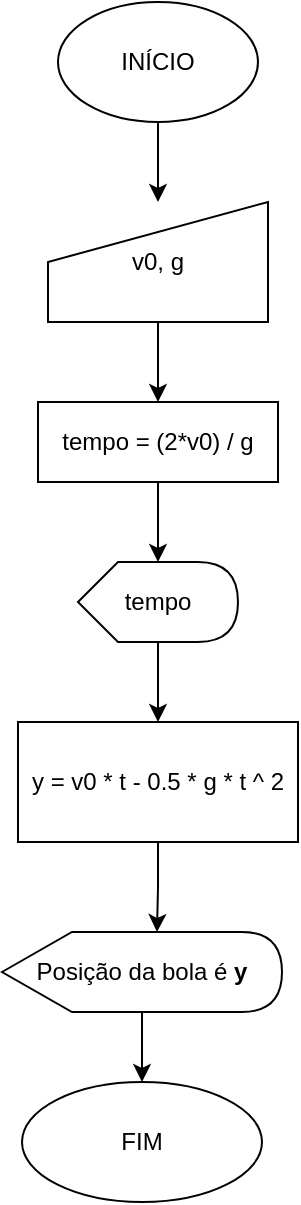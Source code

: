 <mxfile version="23.1.5" type="onedrive">
  <diagram name="Exercício 1" id="sAPzjSUPdMnOjb63odD4">
    <mxGraphModel grid="1" page="1" gridSize="10" guides="1" tooltips="1" connect="1" arrows="1" fold="1" pageScale="1" pageWidth="827" pageHeight="1169" math="0" shadow="0">
      <root>
        <mxCell id="0" />
        <mxCell id="1" parent="0" />
        <mxCell id="wzz6fWs4iOsxU1JE1mRv-4" value="" style="edgeStyle=orthogonalEdgeStyle;rounded=0;orthogonalLoop=1;jettySize=auto;html=1;" edge="1" parent="1" source="wzz6fWs4iOsxU1JE1mRv-1" target="wzz6fWs4iOsxU1JE1mRv-3">
          <mxGeometry relative="1" as="geometry" />
        </mxCell>
        <mxCell id="wzz6fWs4iOsxU1JE1mRv-1" value="INÍCIO" style="ellipse;whiteSpace=wrap;html=1;" vertex="1" parent="1">
          <mxGeometry x="350" y="80" width="100" height="60" as="geometry" />
        </mxCell>
        <mxCell id="wzz6fWs4iOsxU1JE1mRv-7" value="" style="edgeStyle=orthogonalEdgeStyle;rounded=0;orthogonalLoop=1;jettySize=auto;html=1;" edge="1" parent="1" source="wzz6fWs4iOsxU1JE1mRv-3" target="wzz6fWs4iOsxU1JE1mRv-6">
          <mxGeometry relative="1" as="geometry" />
        </mxCell>
        <mxCell id="wzz6fWs4iOsxU1JE1mRv-3" value="v0, g" style="shape=manualInput;whiteSpace=wrap;html=1;" vertex="1" parent="1">
          <mxGeometry x="345" y="180" width="110" height="60" as="geometry" />
        </mxCell>
        <mxCell id="wzz6fWs4iOsxU1JE1mRv-9" value="" style="edgeStyle=orthogonalEdgeStyle;rounded=0;orthogonalLoop=1;jettySize=auto;html=1;" edge="1" parent="1" source="wzz6fWs4iOsxU1JE1mRv-6" target="wzz6fWs4iOsxU1JE1mRv-8">
          <mxGeometry relative="1" as="geometry" />
        </mxCell>
        <mxCell id="wzz6fWs4iOsxU1JE1mRv-6" value="tempo = (2*v0) / g" style="rounded=0;whiteSpace=wrap;html=1;" vertex="1" parent="1">
          <mxGeometry x="340" y="280" width="120" height="40" as="geometry" />
        </mxCell>
        <mxCell id="5EKHy_RrqzymWOoA1Fu_-2" style="edgeStyle=orthogonalEdgeStyle;rounded=0;orthogonalLoop=1;jettySize=auto;html=1;entryX=0.5;entryY=0;entryDx=0;entryDy=0;" edge="1" parent="1" source="wzz6fWs4iOsxU1JE1mRv-8" target="5EKHy_RrqzymWOoA1Fu_-1">
          <mxGeometry relative="1" as="geometry" />
        </mxCell>
        <mxCell id="wzz6fWs4iOsxU1JE1mRv-8" value="tempo" style="shape=display;whiteSpace=wrap;html=1;" vertex="1" parent="1">
          <mxGeometry x="360" y="360" width="80" height="40" as="geometry" />
        </mxCell>
        <mxCell id="5EKHy_RrqzymWOoA1Fu_-1" value="y = v0 * t - 0.5 * g * t ^ 2" style="whiteSpace=wrap;html=1;" vertex="1" parent="1">
          <mxGeometry x="330" y="440" width="140" height="60" as="geometry" />
        </mxCell>
        <mxCell id="5EKHy_RrqzymWOoA1Fu_-6" value="" style="edgeStyle=orthogonalEdgeStyle;rounded=0;orthogonalLoop=1;jettySize=auto;html=1;" edge="1" parent="1" source="5EKHy_RrqzymWOoA1Fu_-3" target="5EKHy_RrqzymWOoA1Fu_-5">
          <mxGeometry relative="1" as="geometry" />
        </mxCell>
        <mxCell id="5EKHy_RrqzymWOoA1Fu_-3" value="Posição da bola é &lt;b&gt;y&lt;/b&gt;" style="shape=display;whiteSpace=wrap;html=1;" vertex="1" parent="1">
          <mxGeometry x="322" y="545" width="140" height="40" as="geometry" />
        </mxCell>
        <mxCell id="5EKHy_RrqzymWOoA1Fu_-4" style="edgeStyle=orthogonalEdgeStyle;rounded=0;orthogonalLoop=1;jettySize=auto;html=1;entryX=0;entryY=0;entryDx=77.5;entryDy=0;entryPerimeter=0;" edge="1" parent="1" source="5EKHy_RrqzymWOoA1Fu_-1" target="5EKHy_RrqzymWOoA1Fu_-3">
          <mxGeometry relative="1" as="geometry" />
        </mxCell>
        <mxCell id="5EKHy_RrqzymWOoA1Fu_-5" value="FIM" style="ellipse;whiteSpace=wrap;html=1;" vertex="1" parent="1">
          <mxGeometry x="332" y="620" width="120" height="60" as="geometry" />
        </mxCell>
      </root>
    </mxGraphModel>
  </diagram>
</mxfile>
